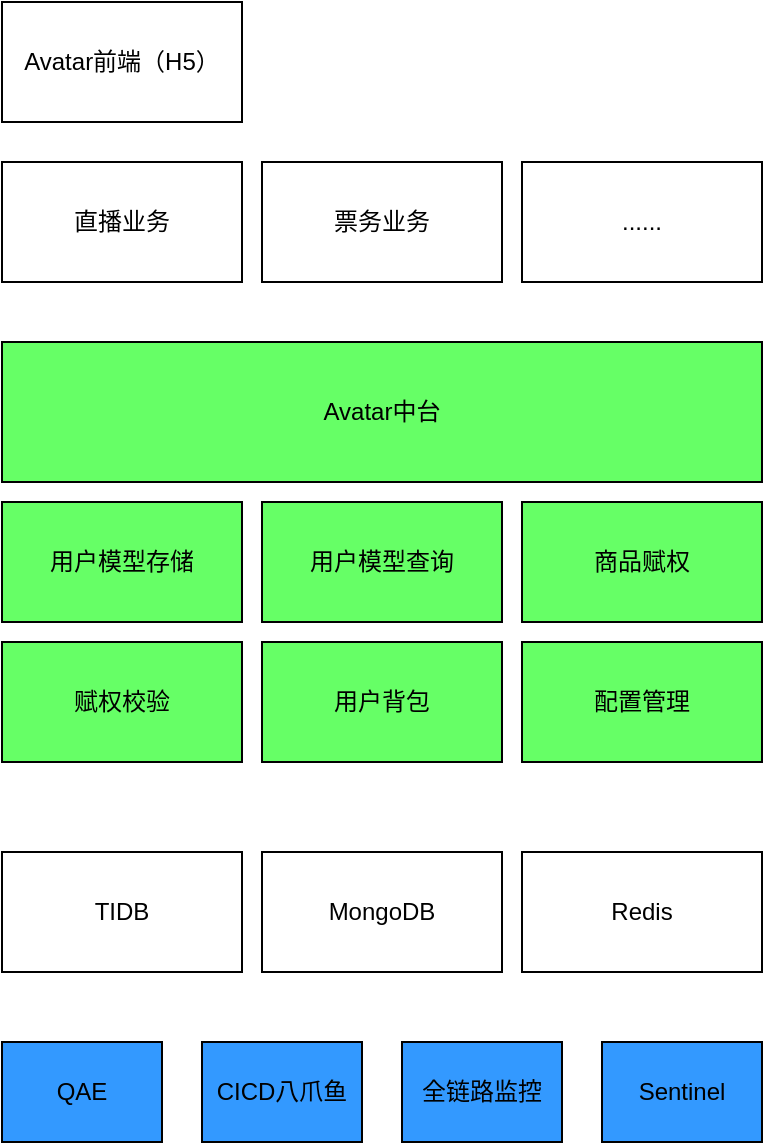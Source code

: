 <mxfile version="14.0.4" type="github">
  <diagram id="s80pH2GnnMX6pbSVh5So" name="Page-1">
    <mxGraphModel dx="1426" dy="803" grid="1" gridSize="10" guides="1" tooltips="1" connect="1" arrows="1" fold="1" page="1" pageScale="1" pageWidth="827" pageHeight="1169" math="0" shadow="0">
      <root>
        <mxCell id="0" />
        <mxCell id="1" parent="0" />
        <mxCell id="3ZbYRFyk5D7tgO6IIjx2-1" value="Avatar中台" style="rounded=0;whiteSpace=wrap;html=1;fillColor=#66FF66;" vertex="1" parent="1">
          <mxGeometry x="280" y="270" width="380" height="70" as="geometry" />
        </mxCell>
        <mxCell id="3ZbYRFyk5D7tgO6IIjx2-2" value="用户模型存储" style="rounded=0;whiteSpace=wrap;html=1;fillColor=#66FF66;" vertex="1" parent="1">
          <mxGeometry x="280" y="350" width="120" height="60" as="geometry" />
        </mxCell>
        <mxCell id="3ZbYRFyk5D7tgO6IIjx2-3" value="用户模型查询" style="rounded=0;whiteSpace=wrap;html=1;fillColor=#66FF66;" vertex="1" parent="1">
          <mxGeometry x="410" y="350" width="120" height="60" as="geometry" />
        </mxCell>
        <mxCell id="3ZbYRFyk5D7tgO6IIjx2-4" value="商品赋权" style="rounded=0;whiteSpace=wrap;html=1;fillColor=#66FF66;" vertex="1" parent="1">
          <mxGeometry x="540" y="350" width="120" height="60" as="geometry" />
        </mxCell>
        <mxCell id="3ZbYRFyk5D7tgO6IIjx2-5" value="配置管理" style="rounded=0;whiteSpace=wrap;html=1;fillColor=#66FF66;" vertex="1" parent="1">
          <mxGeometry x="540" y="420" width="120" height="60" as="geometry" />
        </mxCell>
        <mxCell id="3ZbYRFyk5D7tgO6IIjx2-6" value="用户背包" style="rounded=0;whiteSpace=wrap;html=1;fillColor=#66FF66;" vertex="1" parent="1">
          <mxGeometry x="410" y="420" width="120" height="60" as="geometry" />
        </mxCell>
        <mxCell id="3ZbYRFyk5D7tgO6IIjx2-7" value="赋权校验" style="rounded=0;whiteSpace=wrap;html=1;fillColor=#66FF66;" vertex="1" parent="1">
          <mxGeometry x="280" y="420" width="120" height="60" as="geometry" />
        </mxCell>
        <mxCell id="3ZbYRFyk5D7tgO6IIjx2-8" value="TIDB" style="rounded=0;whiteSpace=wrap;html=1;" vertex="1" parent="1">
          <mxGeometry x="280" y="525" width="120" height="60" as="geometry" />
        </mxCell>
        <mxCell id="3ZbYRFyk5D7tgO6IIjx2-9" value="MongoDB" style="rounded=0;whiteSpace=wrap;html=1;" vertex="1" parent="1">
          <mxGeometry x="410" y="525" width="120" height="60" as="geometry" />
        </mxCell>
        <mxCell id="3ZbYRFyk5D7tgO6IIjx2-10" value="Redis" style="rounded=0;whiteSpace=wrap;html=1;" vertex="1" parent="1">
          <mxGeometry x="540" y="525" width="120" height="60" as="geometry" />
        </mxCell>
        <mxCell id="3ZbYRFyk5D7tgO6IIjx2-11" value="QAE" style="rounded=0;whiteSpace=wrap;html=1;fillColor=#3399FF;" vertex="1" parent="1">
          <mxGeometry x="280" y="620" width="80" height="50" as="geometry" />
        </mxCell>
        <mxCell id="3ZbYRFyk5D7tgO6IIjx2-12" value="直播业务" style="rounded=0;whiteSpace=wrap;html=1;" vertex="1" parent="1">
          <mxGeometry x="280" y="180" width="120" height="60" as="geometry" />
        </mxCell>
        <mxCell id="3ZbYRFyk5D7tgO6IIjx2-13" value="CICD八爪鱼" style="rounded=0;whiteSpace=wrap;html=1;fillColor=#3399FF;" vertex="1" parent="1">
          <mxGeometry x="380" y="620" width="80" height="50" as="geometry" />
        </mxCell>
        <mxCell id="3ZbYRFyk5D7tgO6IIjx2-14" value="全链路监控" style="rounded=0;whiteSpace=wrap;html=1;fillColor=#3399FF;" vertex="1" parent="1">
          <mxGeometry x="480" y="620" width="80" height="50" as="geometry" />
        </mxCell>
        <mxCell id="3ZbYRFyk5D7tgO6IIjx2-15" value="Sentinel" style="rounded=0;whiteSpace=wrap;html=1;fillColor=#3399FF;" vertex="1" parent="1">
          <mxGeometry x="580" y="620" width="80" height="50" as="geometry" />
        </mxCell>
        <mxCell id="3ZbYRFyk5D7tgO6IIjx2-16" value="票务业务" style="rounded=0;whiteSpace=wrap;html=1;" vertex="1" parent="1">
          <mxGeometry x="410" y="180" width="120" height="60" as="geometry" />
        </mxCell>
        <mxCell id="3ZbYRFyk5D7tgO6IIjx2-17" value="......" style="rounded=0;whiteSpace=wrap;html=1;" vertex="1" parent="1">
          <mxGeometry x="540" y="180" width="120" height="60" as="geometry" />
        </mxCell>
        <mxCell id="3ZbYRFyk5D7tgO6IIjx2-18" value="Avatar前端（H5）" style="rounded=0;whiteSpace=wrap;html=1;" vertex="1" parent="1">
          <mxGeometry x="280" y="100" width="120" height="60" as="geometry" />
        </mxCell>
      </root>
    </mxGraphModel>
  </diagram>
</mxfile>
